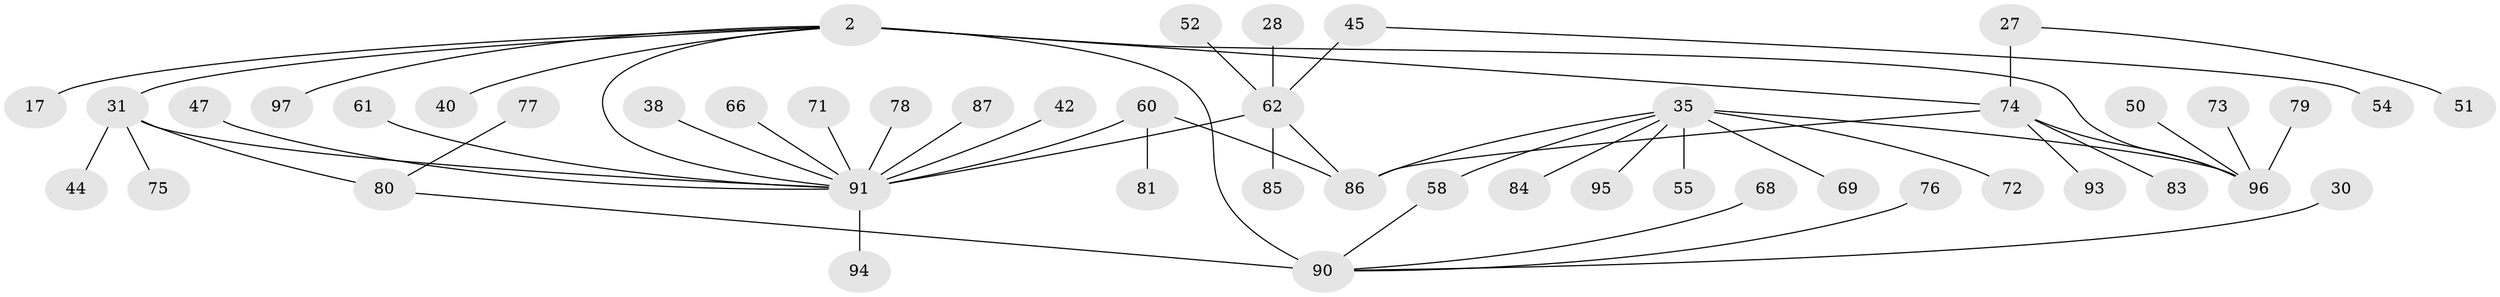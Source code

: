 // original degree distribution, {7: 0.030927835051546393, 12: 0.010309278350515464, 6: 0.030927835051546393, 10: 0.010309278350515464, 5: 0.061855670103092786, 4: 0.07216494845360824, 1: 0.5051546391752577, 2: 0.15463917525773196, 3: 0.1134020618556701, 9: 0.010309278350515464}
// Generated by graph-tools (version 1.1) at 2025/47/03/09/25 04:47:41]
// undirected, 48 vertices, 54 edges
graph export_dot {
graph [start="1"]
  node [color=gray90,style=filled];
  2;
  17;
  27 [super="+12+18"];
  28;
  30;
  31 [super="+3"];
  35 [super="+29"];
  38;
  40;
  42;
  44;
  45 [super="+22"];
  47;
  50;
  51;
  52 [super="+21"];
  54;
  55;
  58;
  60 [super="+48"];
  61;
  62 [super="+57+19"];
  66 [super="+49"];
  68;
  69;
  71;
  72;
  73;
  74 [super="+8"];
  75;
  76;
  77;
  78;
  79;
  80 [super="+13+6+59+9+70"];
  81;
  83;
  84;
  85 [super="+32+39"];
  86 [super="+82"];
  87;
  90 [super="+64+65+26"];
  91 [super="+14+41+37+67"];
  93;
  94;
  95 [super="+92"];
  96 [super="+23"];
  97;
  2 -- 17;
  2 -- 31 [weight=2];
  2 -- 40;
  2 -- 74 [weight=2];
  2 -- 97;
  2 -- 91;
  2 -- 90 [weight=3];
  2 -- 96;
  27 -- 74 [weight=2];
  27 -- 51;
  28 -- 62;
  30 -- 90;
  31 -- 44;
  31 -- 75;
  31 -- 80 [weight=2];
  31 -- 91 [weight=2];
  35 -- 96 [weight=3];
  35 -- 69;
  35 -- 72;
  35 -- 84;
  35 -- 86 [weight=2];
  35 -- 55;
  35 -- 58;
  35 -- 95;
  38 -- 91 [weight=2];
  42 -- 91;
  45 -- 54;
  45 -- 62 [weight=2];
  47 -- 91;
  50 -- 96;
  52 -- 62;
  58 -- 90;
  60 -- 91 [weight=3];
  60 -- 81;
  60 -- 86;
  61 -- 91;
  62 -- 91 [weight=3];
  62 -- 85;
  62 -- 86;
  66 -- 91;
  68 -- 90;
  71 -- 91;
  73 -- 96;
  74 -- 93;
  74 -- 83;
  74 -- 86;
  74 -- 96;
  76 -- 90;
  77 -- 80;
  78 -- 91;
  79 -- 96;
  80 -- 90;
  87 -- 91;
  91 -- 94;
}
